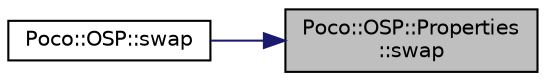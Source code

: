 digraph "Poco::OSP::Properties::swap"
{
 // LATEX_PDF_SIZE
  edge [fontname="Helvetica",fontsize="10",labelfontname="Helvetica",labelfontsize="10"];
  node [fontname="Helvetica",fontsize="10",shape=record];
  rankdir="RL";
  Node1 [label="Poco::OSP::Properties\l::swap",height=0.2,width=0.4,color="black", fillcolor="grey75", style="filled", fontcolor="black",tooltip="Assigns another Properties object."];
  Node1 -> Node2 [dir="back",color="midnightblue",fontsize="10",style="solid",fontname="Helvetica"];
  Node2 [label="Poco::OSP::swap",height=0.2,width=0.4,color="black", fillcolor="white", style="filled",URL="$namespacePoco_1_1OSP.html#ac67afd9f9bb1c5f0df25a03b44a6eb0e",tooltip=" "];
}
